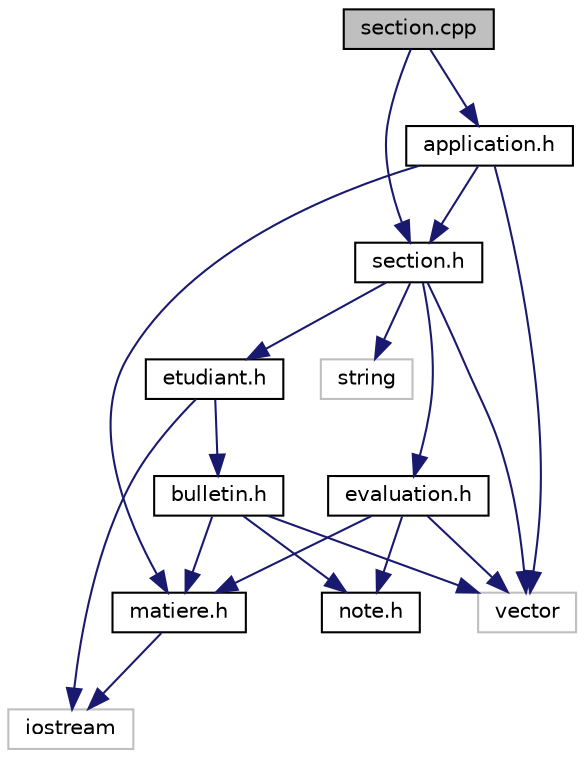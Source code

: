 digraph "section.cpp"
{
  edge [fontname="Helvetica",fontsize="10",labelfontname="Helvetica",labelfontsize="10"];
  node [fontname="Helvetica",fontsize="10",shape=record];
  Node1 [label="section.cpp",height=0.2,width=0.4,color="black", fillcolor="grey75", style="filled" fontcolor="black"];
  Node1 -> Node2 [color="midnightblue",fontsize="10",style="solid",fontname="Helvetica"];
  Node2 [label="section.h",height=0.2,width=0.4,color="black", fillcolor="white", style="filled",URL="$section_8h.html"];
  Node2 -> Node3 [color="midnightblue",fontsize="10",style="solid",fontname="Helvetica"];
  Node3 [label="string",height=0.2,width=0.4,color="grey75", fillcolor="white", style="filled"];
  Node2 -> Node4 [color="midnightblue",fontsize="10",style="solid",fontname="Helvetica"];
  Node4 [label="vector",height=0.2,width=0.4,color="grey75", fillcolor="white", style="filled"];
  Node2 -> Node5 [color="midnightblue",fontsize="10",style="solid",fontname="Helvetica"];
  Node5 [label="evaluation.h",height=0.2,width=0.4,color="black", fillcolor="white", style="filled",URL="$evaluation_8h.html"];
  Node5 -> Node6 [color="midnightblue",fontsize="10",style="solid",fontname="Helvetica"];
  Node6 [label="note.h",height=0.2,width=0.4,color="black", fillcolor="white", style="filled",URL="$note_8h.html"];
  Node5 -> Node7 [color="midnightblue",fontsize="10",style="solid",fontname="Helvetica"];
  Node7 [label="matiere.h",height=0.2,width=0.4,color="black", fillcolor="white", style="filled",URL="$matiere_8h.html"];
  Node7 -> Node8 [color="midnightblue",fontsize="10",style="solid",fontname="Helvetica"];
  Node8 [label="iostream",height=0.2,width=0.4,color="grey75", fillcolor="white", style="filled"];
  Node5 -> Node4 [color="midnightblue",fontsize="10",style="solid",fontname="Helvetica"];
  Node2 -> Node9 [color="midnightblue",fontsize="10",style="solid",fontname="Helvetica"];
  Node9 [label="etudiant.h",height=0.2,width=0.4,color="black", fillcolor="white", style="filled",URL="$etudiant_8h.html"];
  Node9 -> Node8 [color="midnightblue",fontsize="10",style="solid",fontname="Helvetica"];
  Node9 -> Node10 [color="midnightblue",fontsize="10",style="solid",fontname="Helvetica"];
  Node10 [label="bulletin.h",height=0.2,width=0.4,color="black", fillcolor="white", style="filled",URL="$bulletin_8h.html"];
  Node10 -> Node7 [color="midnightblue",fontsize="10",style="solid",fontname="Helvetica"];
  Node10 -> Node6 [color="midnightblue",fontsize="10",style="solid",fontname="Helvetica"];
  Node10 -> Node4 [color="midnightblue",fontsize="10",style="solid",fontname="Helvetica"];
  Node1 -> Node11 [color="midnightblue",fontsize="10",style="solid",fontname="Helvetica"];
  Node11 [label="application.h",height=0.2,width=0.4,color="black", fillcolor="white", style="filled",URL="$application_8h.html"];
  Node11 -> Node4 [color="midnightblue",fontsize="10",style="solid",fontname="Helvetica"];
  Node11 -> Node7 [color="midnightblue",fontsize="10",style="solid",fontname="Helvetica"];
  Node11 -> Node2 [color="midnightblue",fontsize="10",style="solid",fontname="Helvetica"];
}
